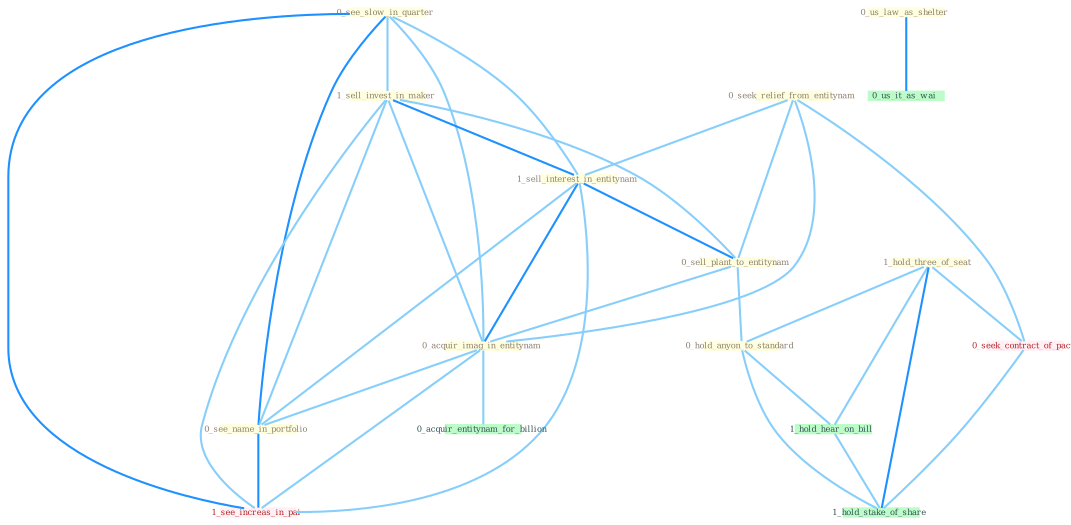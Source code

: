 Graph G{ 
    node
    [shape=polygon,style=filled,width=.5,height=.06,color="#BDFCC9",fixedsize=true,fontsize=4,
    fontcolor="#2f4f4f"];
    {node
    [color="#ffffe0", fontcolor="#8b7d6b"] "0_see_slow_in_quarter " "1_sell_invest_in_maker " "0_seek_relief_from_entitynam " "1_sell_interest_in_entitynam " "0_sell_plant_to_entitynam " "0_acquir_imag_in_entitynam " "1_hold_three_of_seat " "0_us_law_as_shelter " "0_see_name_in_portfolio " "0_hold_anyon_to_standard "}
{node [color="#fff0f5", fontcolor="#b22222"] "0_seek_contract_of_pact " "1_see_increas_in_pai "}
edge [color="#B0E2FF"];

	"0_see_slow_in_quarter " -- "1_sell_invest_in_maker " [w="1", color="#87cefa" ];
	"0_see_slow_in_quarter " -- "1_sell_interest_in_entitynam " [w="1", color="#87cefa" ];
	"0_see_slow_in_quarter " -- "0_acquir_imag_in_entitynam " [w="1", color="#87cefa" ];
	"0_see_slow_in_quarter " -- "0_see_name_in_portfolio " [w="2", color="#1e90ff" , len=0.8];
	"0_see_slow_in_quarter " -- "1_see_increas_in_pai " [w="2", color="#1e90ff" , len=0.8];
	"1_sell_invest_in_maker " -- "1_sell_interest_in_entitynam " [w="2", color="#1e90ff" , len=0.8];
	"1_sell_invest_in_maker " -- "0_sell_plant_to_entitynam " [w="1", color="#87cefa" ];
	"1_sell_invest_in_maker " -- "0_acquir_imag_in_entitynam " [w="1", color="#87cefa" ];
	"1_sell_invest_in_maker " -- "0_see_name_in_portfolio " [w="1", color="#87cefa" ];
	"1_sell_invest_in_maker " -- "1_see_increas_in_pai " [w="1", color="#87cefa" ];
	"0_seek_relief_from_entitynam " -- "1_sell_interest_in_entitynam " [w="1", color="#87cefa" ];
	"0_seek_relief_from_entitynam " -- "0_sell_plant_to_entitynam " [w="1", color="#87cefa" ];
	"0_seek_relief_from_entitynam " -- "0_acquir_imag_in_entitynam " [w="1", color="#87cefa" ];
	"0_seek_relief_from_entitynam " -- "0_seek_contract_of_pact " [w="1", color="#87cefa" ];
	"1_sell_interest_in_entitynam " -- "0_sell_plant_to_entitynam " [w="2", color="#1e90ff" , len=0.8];
	"1_sell_interest_in_entitynam " -- "0_acquir_imag_in_entitynam " [w="2", color="#1e90ff" , len=0.8];
	"1_sell_interest_in_entitynam " -- "0_see_name_in_portfolio " [w="1", color="#87cefa" ];
	"1_sell_interest_in_entitynam " -- "1_see_increas_in_pai " [w="1", color="#87cefa" ];
	"0_sell_plant_to_entitynam " -- "0_acquir_imag_in_entitynam " [w="1", color="#87cefa" ];
	"0_sell_plant_to_entitynam " -- "0_hold_anyon_to_standard " [w="1", color="#87cefa" ];
	"0_acquir_imag_in_entitynam " -- "0_see_name_in_portfolio " [w="1", color="#87cefa" ];
	"0_acquir_imag_in_entitynam " -- "0_acquir_entitynam_for_billion " [w="1", color="#87cefa" ];
	"0_acquir_imag_in_entitynam " -- "1_see_increas_in_pai " [w="1", color="#87cefa" ];
	"1_hold_three_of_seat " -- "0_hold_anyon_to_standard " [w="1", color="#87cefa" ];
	"1_hold_three_of_seat " -- "0_seek_contract_of_pact " [w="1", color="#87cefa" ];
	"1_hold_three_of_seat " -- "1_hold_hear_on_bill " [w="1", color="#87cefa" ];
	"1_hold_three_of_seat " -- "1_hold_stake_of_share " [w="2", color="#1e90ff" , len=0.8];
	"0_us_law_as_shelter " -- "0_us_it_as_wai " [w="2", color="#1e90ff" , len=0.8];
	"0_see_name_in_portfolio " -- "1_see_increas_in_pai " [w="2", color="#1e90ff" , len=0.8];
	"0_hold_anyon_to_standard " -- "1_hold_hear_on_bill " [w="1", color="#87cefa" ];
	"0_hold_anyon_to_standard " -- "1_hold_stake_of_share " [w="1", color="#87cefa" ];
	"0_seek_contract_of_pact " -- "1_hold_stake_of_share " [w="1", color="#87cefa" ];
	"1_hold_hear_on_bill " -- "1_hold_stake_of_share " [w="1", color="#87cefa" ];
}
